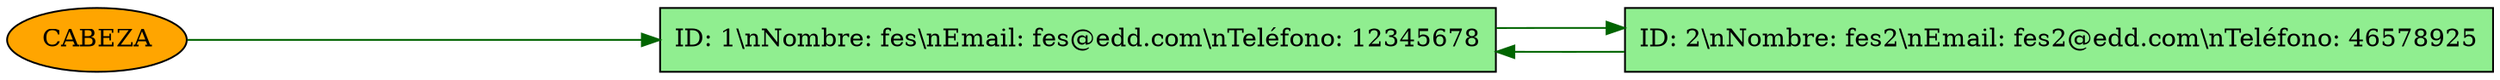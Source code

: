 digraph Contactos {
  layout=circo; // Diseño circular
  node [shape=record, style=filled, fillcolor=lightgreen];
  edge [color=darkgreen];

  contacto0 [label="
ID: 1\\n
Nombre: fes\\n
Email: fes@edd.com\\n
Teléfono: 12345678"];
  contacto0 -> contacto1;
  contacto1 [label="
ID: 2\\n
Nombre: fes2\\n
Email: fes2@edd.com\\n
Teléfono: 46578925"];
  contacto1 -> contacto0;
  cabeza [label="CABEZA", shape=ellipse, fillcolor=orange];
  cabeza -> contacto0;
}
